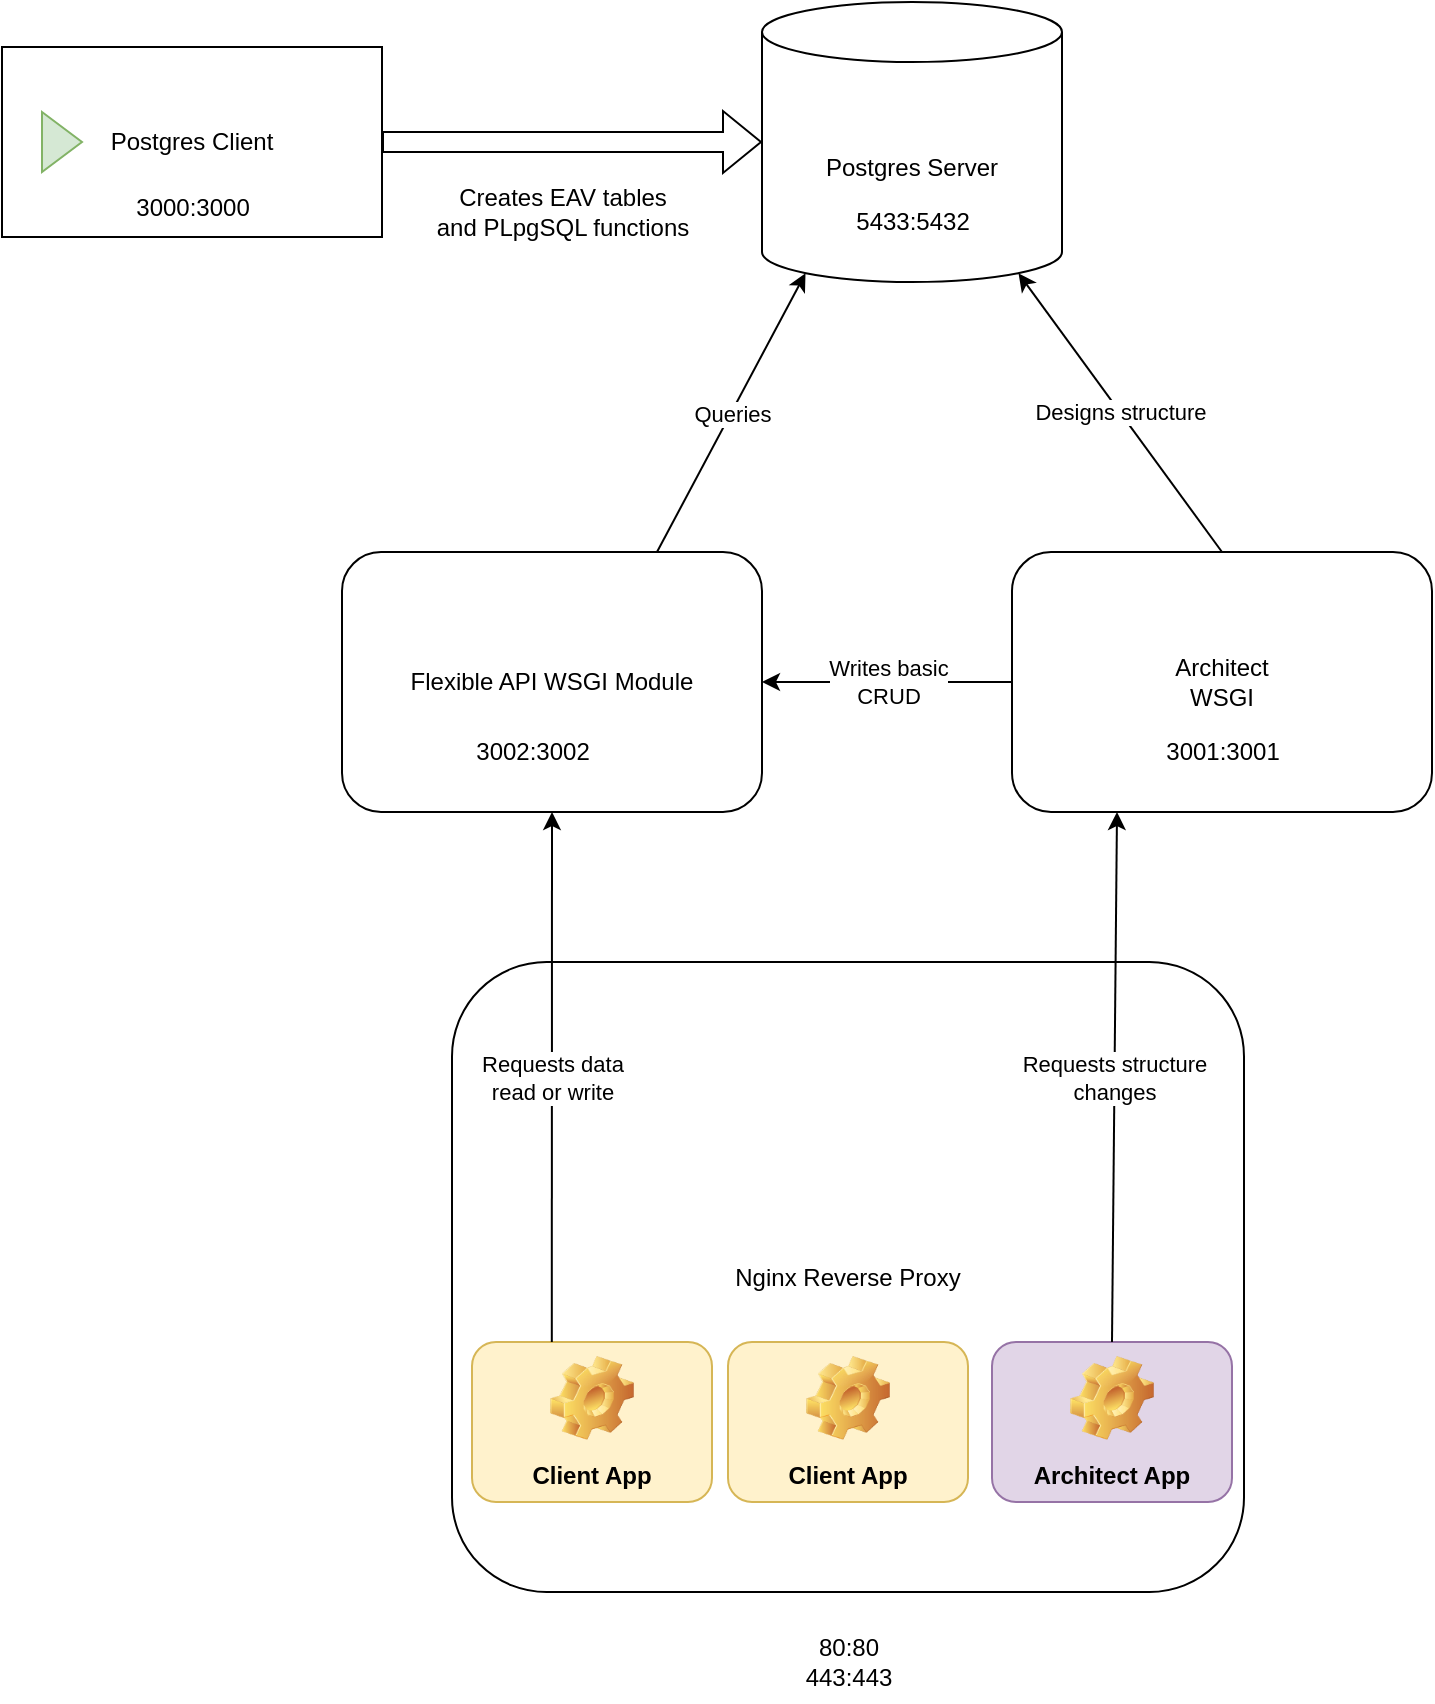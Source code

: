 <mxfile version="21.3.0" type="device">
  <diagram name="Page-1" id="52a04d89-c75d-2922-d76d-85b35f80e030">
    <mxGraphModel dx="1434" dy="748" grid="1" gridSize="10" guides="1" tooltips="1" connect="1" arrows="1" fold="1" page="1" pageScale="1" pageWidth="827" pageHeight="1169" background="none" math="0" shadow="0">
      <root>
        <mxCell id="0" />
        <mxCell id="1" parent="0" />
        <mxCell id="xbXcpg1moD6ArjG4mNoP-2" value="Postgres Server" style="shape=cylinder3;whiteSpace=wrap;html=1;boundedLbl=1;backgroundOutline=1;size=15;" vertex="1" parent="1">
          <mxGeometry x="436" y="90" width="150" height="140" as="geometry" />
        </mxCell>
        <mxCell id="xbXcpg1moD6ArjG4mNoP-3" value="&lt;div&gt;5433:5432&lt;/div&gt;" style="text;html=1;align=center;verticalAlign=middle;resizable=0;points=[];autosize=1;strokeColor=none;fillColor=none;" vertex="1" parent="1">
          <mxGeometry x="471" y="185" width="80" height="30" as="geometry" />
        </mxCell>
        <mxCell id="xbXcpg1moD6ArjG4mNoP-7" value="Nginx Reverse Proxy" style="rounded=1;whiteSpace=wrap;html=1;" vertex="1" parent="1">
          <mxGeometry x="281" y="570" width="396" height="315" as="geometry" />
        </mxCell>
        <mxCell id="xbXcpg1moD6ArjG4mNoP-8" value="&lt;div&gt;80:80&lt;/div&gt;&lt;div&gt;443:443&lt;/div&gt;" style="text;html=1;align=center;verticalAlign=middle;resizable=0;points=[];autosize=1;strokeColor=none;fillColor=none;" vertex="1" parent="1">
          <mxGeometry x="444" y="900" width="70" height="40" as="geometry" />
        </mxCell>
        <mxCell id="xbXcpg1moD6ArjG4mNoP-9" value="Flexible API WSGI Module" style="rounded=1;whiteSpace=wrap;html=1;" vertex="1" parent="1">
          <mxGeometry x="226" y="365" width="210" height="130" as="geometry" />
        </mxCell>
        <mxCell id="xbXcpg1moD6ArjG4mNoP-10" value="3002:3002" style="text;html=1;align=center;verticalAlign=middle;resizable=0;points=[];autosize=1;strokeColor=none;fillColor=none;" vertex="1" parent="1">
          <mxGeometry x="281" y="450" width="80" height="30" as="geometry" />
        </mxCell>
        <mxCell id="xbXcpg1moD6ArjG4mNoP-11" value="&lt;div&gt;Architect&lt;br&gt;&lt;/div&gt;&lt;div&gt;WSGI&lt;/div&gt;" style="rounded=1;whiteSpace=wrap;html=1;" vertex="1" parent="1">
          <mxGeometry x="561" y="365" width="210" height="130" as="geometry" />
        </mxCell>
        <mxCell id="xbXcpg1moD6ArjG4mNoP-12" value="3001:3001" style="text;html=1;align=center;verticalAlign=middle;resizable=0;points=[];autosize=1;strokeColor=none;fillColor=none;" vertex="1" parent="1">
          <mxGeometry x="626" y="450" width="80" height="30" as="geometry" />
        </mxCell>
        <mxCell id="xbXcpg1moD6ArjG4mNoP-19" value="&lt;div&gt;Postgres Client&lt;/div&gt;" style="html=1;whiteSpace=wrap;container=1;recursiveResize=0;collapsible=0;" vertex="1" parent="1">
          <mxGeometry x="56" y="112.5" width="190" height="95" as="geometry" />
        </mxCell>
        <mxCell id="xbXcpg1moD6ArjG4mNoP-20" value="" style="triangle;html=1;whiteSpace=wrap;fillColor=#d5e8d4;strokeColor=#82b366;" vertex="1" parent="xbXcpg1moD6ArjG4mNoP-19">
          <mxGeometry x="20" y="32.5" width="20" height="30" as="geometry" />
        </mxCell>
        <mxCell id="xbXcpg1moD6ArjG4mNoP-6" value="3000:3000" style="text;html=1;align=center;verticalAlign=middle;resizable=0;points=[];autosize=1;strokeColor=none;fillColor=none;" vertex="1" parent="xbXcpg1moD6ArjG4mNoP-19">
          <mxGeometry x="55" y="65" width="80" height="30" as="geometry" />
        </mxCell>
        <mxCell id="xbXcpg1moD6ArjG4mNoP-23" value="Architect App" style="label;whiteSpace=wrap;html=1;align=center;verticalAlign=bottom;spacingLeft=0;spacingBottom=4;imageAlign=center;imageVerticalAlign=top;image=img/clipart/Gear_128x128.png;fillColor=#e1d5e7;strokeColor=#9673a6;" vertex="1" parent="1">
          <mxGeometry x="551" y="760" width="120" height="80" as="geometry" />
        </mxCell>
        <mxCell id="xbXcpg1moD6ArjG4mNoP-24" value="Client App" style="label;whiteSpace=wrap;html=1;align=center;verticalAlign=bottom;spacingLeft=0;spacingBottom=4;imageAlign=center;imageVerticalAlign=top;image=img/clipart/Gear_128x128.png;fillColor=#fff2cc;strokeColor=#d6b656;" vertex="1" parent="1">
          <mxGeometry x="419" y="760" width="120" height="80" as="geometry" />
        </mxCell>
        <mxCell id="xbXcpg1moD6ArjG4mNoP-25" value="Client App" style="label;whiteSpace=wrap;html=1;align=center;verticalAlign=bottom;spacingLeft=0;spacingBottom=4;imageAlign=center;imageVerticalAlign=top;image=img/clipart/Gear_128x128.png;fillColor=#fff2cc;strokeColor=#d6b656;" vertex="1" parent="1">
          <mxGeometry x="291" y="760" width="120" height="80" as="geometry" />
        </mxCell>
        <mxCell id="xbXcpg1moD6ArjG4mNoP-28" value="" style="endArrow=classic;html=1;rounded=0;exitX=0.5;exitY=0;exitDx=0;exitDy=0;entryX=0.855;entryY=1;entryDx=0;entryDy=-4.35;entryPerimeter=0;" edge="1" parent="1" source="xbXcpg1moD6ArjG4mNoP-11" target="xbXcpg1moD6ArjG4mNoP-2">
          <mxGeometry relative="1" as="geometry">
            <mxPoint x="551" y="380" as="sourcePoint" />
            <mxPoint x="651" y="380" as="targetPoint" />
          </mxGeometry>
        </mxCell>
        <mxCell id="xbXcpg1moD6ArjG4mNoP-29" value="Designs structure" style="edgeLabel;resizable=0;html=1;align=center;verticalAlign=middle;" connectable="0" vertex="1" parent="xbXcpg1moD6ArjG4mNoP-28">
          <mxGeometry relative="1" as="geometry" />
        </mxCell>
        <mxCell id="xbXcpg1moD6ArjG4mNoP-30" value="" style="endArrow=classic;html=1;rounded=0;exitX=0;exitY=0.5;exitDx=0;exitDy=0;entryX=1;entryY=0.5;entryDx=0;entryDy=0;" edge="1" parent="1" source="xbXcpg1moD6ArjG4mNoP-11" target="xbXcpg1moD6ArjG4mNoP-9">
          <mxGeometry relative="1" as="geometry">
            <mxPoint x="551" y="380" as="sourcePoint" />
            <mxPoint x="651" y="380" as="targetPoint" />
          </mxGeometry>
        </mxCell>
        <mxCell id="xbXcpg1moD6ArjG4mNoP-31" value="&lt;div&gt;Writes basic&lt;/div&gt;&lt;div&gt;CRUD&lt;br&gt;&lt;/div&gt;" style="edgeLabel;resizable=0;html=1;align=center;verticalAlign=middle;" connectable="0" vertex="1" parent="xbXcpg1moD6ArjG4mNoP-30">
          <mxGeometry relative="1" as="geometry" />
        </mxCell>
        <mxCell id="xbXcpg1moD6ArjG4mNoP-32" value="" style="endArrow=classic;html=1;rounded=0;exitX=0.5;exitY=0;exitDx=0;exitDy=0;entryX=0.25;entryY=1;entryDx=0;entryDy=0;" edge="1" parent="1" source="xbXcpg1moD6ArjG4mNoP-23" target="xbXcpg1moD6ArjG4mNoP-11">
          <mxGeometry relative="1" as="geometry">
            <mxPoint x="551" y="530" as="sourcePoint" />
            <mxPoint x="651" y="530" as="targetPoint" />
          </mxGeometry>
        </mxCell>
        <mxCell id="xbXcpg1moD6ArjG4mNoP-33" value="&lt;div&gt;Requests structure&lt;/div&gt;&lt;div&gt;changes&lt;br&gt;&lt;/div&gt;" style="edgeLabel;resizable=0;html=1;align=center;verticalAlign=middle;" connectable="0" vertex="1" parent="xbXcpg1moD6ArjG4mNoP-32">
          <mxGeometry relative="1" as="geometry" />
        </mxCell>
        <mxCell id="xbXcpg1moD6ArjG4mNoP-34" value="" style="shape=flexArrow;endArrow=classic;html=1;rounded=0;exitX=1;exitY=0.5;exitDx=0;exitDy=0;entryX=0;entryY=0.5;entryDx=0;entryDy=0;entryPerimeter=0;" edge="1" parent="1" source="xbXcpg1moD6ArjG4mNoP-19" target="xbXcpg1moD6ArjG4mNoP-2">
          <mxGeometry width="50" height="50" relative="1" as="geometry">
            <mxPoint x="526" y="470" as="sourcePoint" />
            <mxPoint x="576" y="420" as="targetPoint" />
          </mxGeometry>
        </mxCell>
        <mxCell id="xbXcpg1moD6ArjG4mNoP-35" value="" style="endArrow=classic;html=1;rounded=0;exitX=0.126;exitY=0.603;exitDx=0;exitDy=0;exitPerimeter=0;entryX=0.5;entryY=1;entryDx=0;entryDy=0;" edge="1" parent="1" source="xbXcpg1moD6ArjG4mNoP-7" target="xbXcpg1moD6ArjG4mNoP-9">
          <mxGeometry relative="1" as="geometry">
            <mxPoint x="551" y="470" as="sourcePoint" />
            <mxPoint x="651" y="470" as="targetPoint" />
          </mxGeometry>
        </mxCell>
        <mxCell id="xbXcpg1moD6ArjG4mNoP-36" value="&lt;div&gt;Requests data&lt;/div&gt;&lt;div&gt;read or write&lt;br&gt;&lt;/div&gt;" style="edgeLabel;resizable=0;html=1;align=center;verticalAlign=middle;" connectable="0" vertex="1" parent="xbXcpg1moD6ArjG4mNoP-35">
          <mxGeometry relative="1" as="geometry" />
        </mxCell>
        <mxCell id="xbXcpg1moD6ArjG4mNoP-37" value="" style="endArrow=classic;html=1;rounded=0;exitX=0.75;exitY=0;exitDx=0;exitDy=0;entryX=0.145;entryY=1;entryDx=0;entryDy=-4.35;entryPerimeter=0;" edge="1" parent="1" source="xbXcpg1moD6ArjG4mNoP-9" target="xbXcpg1moD6ArjG4mNoP-2">
          <mxGeometry relative="1" as="geometry">
            <mxPoint x="551" y="470" as="sourcePoint" />
            <mxPoint x="651" y="470" as="targetPoint" />
          </mxGeometry>
        </mxCell>
        <mxCell id="xbXcpg1moD6ArjG4mNoP-38" value="Queries" style="edgeLabel;resizable=0;html=1;align=center;verticalAlign=middle;" connectable="0" vertex="1" parent="xbXcpg1moD6ArjG4mNoP-37">
          <mxGeometry relative="1" as="geometry" />
        </mxCell>
        <mxCell id="xbXcpg1moD6ArjG4mNoP-39" value="&lt;div&gt;Creates EAV tables&lt;/div&gt;&lt;div&gt; and PLpgSQL functions&lt;br&gt;&lt;/div&gt;" style="text;html=1;align=center;verticalAlign=middle;resizable=0;points=[];autosize=1;strokeColor=none;fillColor=none;" vertex="1" parent="1">
          <mxGeometry x="261" y="175" width="150" height="40" as="geometry" />
        </mxCell>
      </root>
    </mxGraphModel>
  </diagram>
</mxfile>
